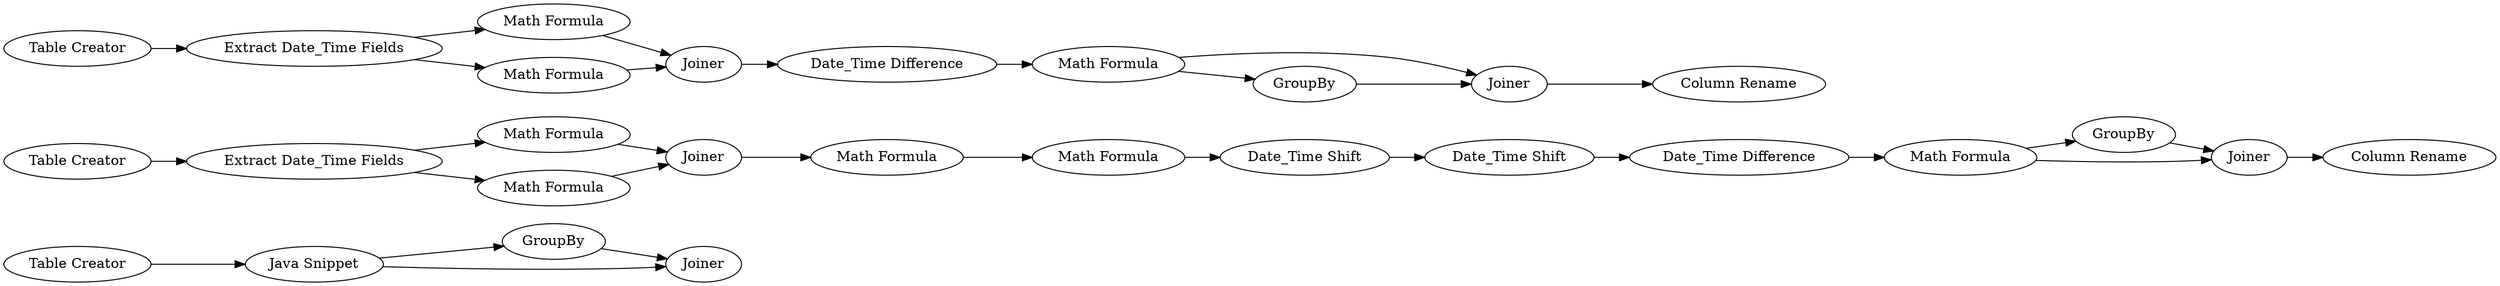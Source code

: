 digraph {
	"1405807391090428460_17" [label=GroupBy]
	"1405807391090428460_2" [label="Extract Date_Time Fields"]
	"1405807391090428460_23" [label="Math Formula"]
	"1405807391090428460_16" [label="Java Snippet"]
	"1405807391090428460_21" [label="Table Creator"]
	"1405807391090428460_9" [label="Date_Time Shift"]
	"1405807391090428460_28" [label=Joiner]
	"1405807391090428460_14" [label="Column Rename"]
	"1405807391090428460_8" [label="Date_Time Shift"]
	"1405807391090428460_18" [label=Joiner]
	"1405807391090428460_25" [label="Date_Time Difference"]
	"1405807391090428460_7" [label="Math Formula"]
	"1405807391090428460_1" [label="Table Creator"]
	"1405807391090428460_11" [label="Math Formula"]
	"1405807391090428460_6" [label="Math Formula"]
	"1405807391090428460_24" [label="Column Rename"]
	"1405807391090428460_20" [label="Math Formula"]
	"1405807391090428460_4" [label="Math Formula"]
	"1405807391090428460_10" [label="Date_Time Difference"]
	"1405807391090428460_26" [label=GroupBy]
	"1405807391090428460_19" [label=Joiner]
	"1405807391090428460_22" [label="Extract Date_Time Fields"]
	"1405807391090428460_15" [label="Table Creator"]
	"1405807391090428460_12" [label=GroupBy]
	"1405807391090428460_13" [label=Joiner]
	"1405807391090428460_27" [label="Math Formula"]
	"1405807391090428460_3" [label="Math Formula"]
	"1405807391090428460_5" [label=Joiner]
	"1405807391090428460_15" -> "1405807391090428460_16"
	"1405807391090428460_22" -> "1405807391090428460_20"
	"1405807391090428460_17" -> "1405807391090428460_18"
	"1405807391090428460_12" -> "1405807391090428460_13"
	"1405807391090428460_19" -> "1405807391090428460_25"
	"1405807391090428460_9" -> "1405807391090428460_10"
	"1405807391090428460_20" -> "1405807391090428460_19"
	"1405807391090428460_11" -> "1405807391090428460_13"
	"1405807391090428460_27" -> "1405807391090428460_26"
	"1405807391090428460_7" -> "1405807391090428460_8"
	"1405807391090428460_5" -> "1405807391090428460_6"
	"1405807391090428460_27" -> "1405807391090428460_28"
	"1405807391090428460_23" -> "1405807391090428460_19"
	"1405807391090428460_22" -> "1405807391090428460_23"
	"1405807391090428460_11" -> "1405807391090428460_12"
	"1405807391090428460_21" -> "1405807391090428460_22"
	"1405807391090428460_3" -> "1405807391090428460_5"
	"1405807391090428460_16" -> "1405807391090428460_18"
	"1405807391090428460_4" -> "1405807391090428460_5"
	"1405807391090428460_25" -> "1405807391090428460_27"
	"1405807391090428460_28" -> "1405807391090428460_24"
	"1405807391090428460_2" -> "1405807391090428460_4"
	"1405807391090428460_10" -> "1405807391090428460_11"
	"1405807391090428460_2" -> "1405807391090428460_3"
	"1405807391090428460_13" -> "1405807391090428460_14"
	"1405807391090428460_8" -> "1405807391090428460_9"
	"1405807391090428460_26" -> "1405807391090428460_28"
	"1405807391090428460_16" -> "1405807391090428460_17"
	"1405807391090428460_1" -> "1405807391090428460_2"
	"1405807391090428460_6" -> "1405807391090428460_7"
	rankdir=LR
}

